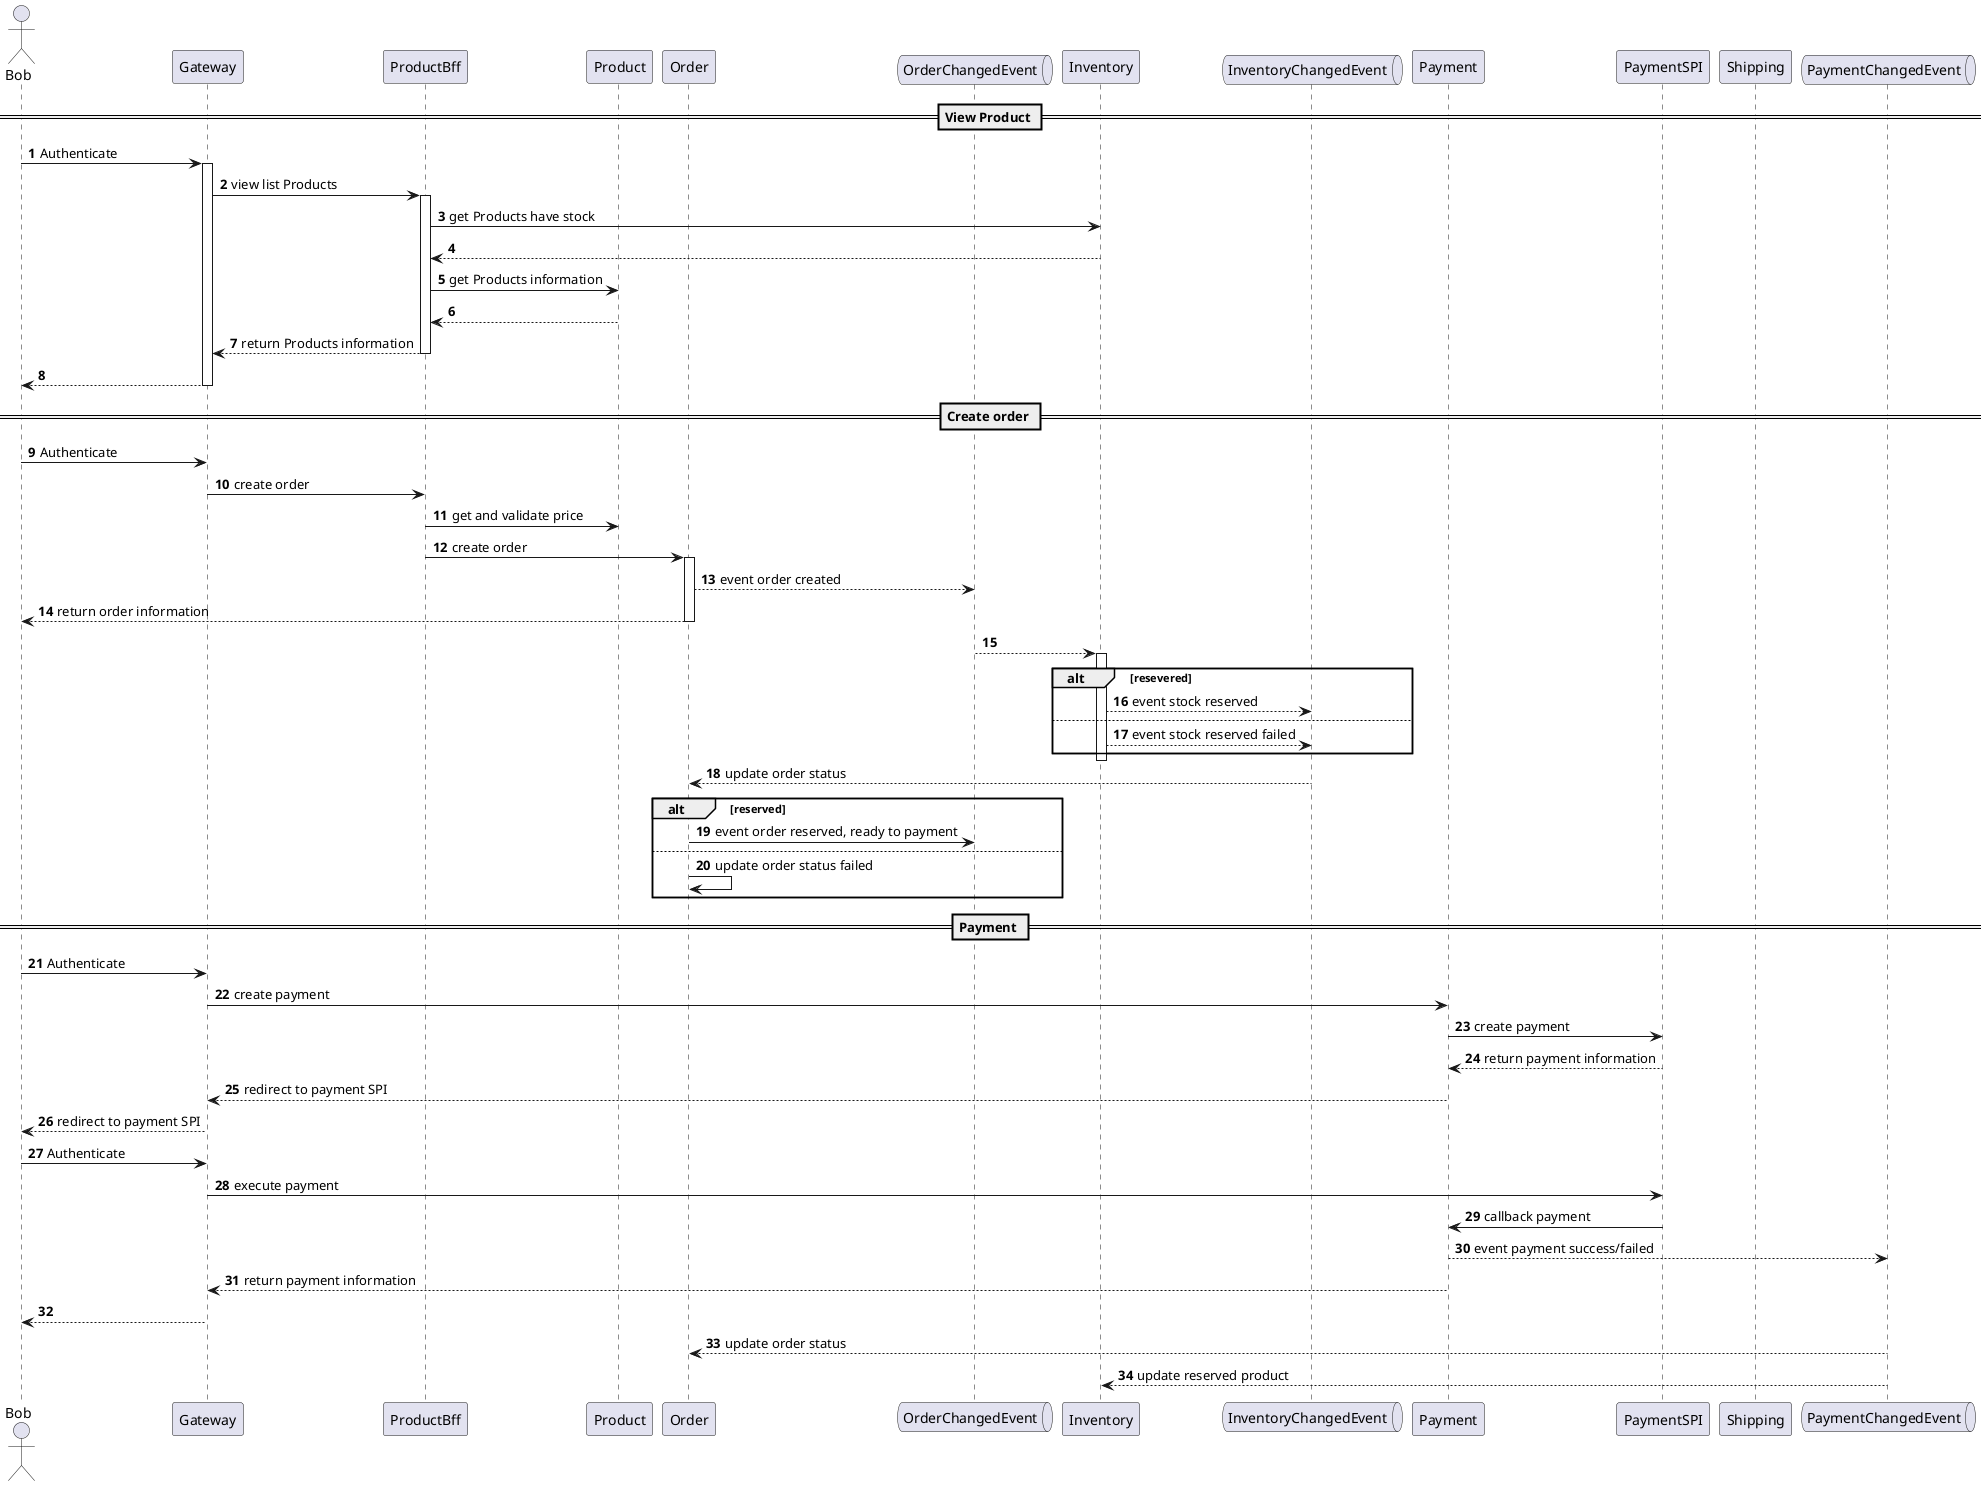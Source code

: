 @startuml
'https://plantuml.com/sequence-diagram

autonumber

actor Bob
participant Gateway
participant ProductBff
participant Product
participant Order
queue OrderChangedEvent
participant Inventory
queue InventoryChangedEvent
participant Payment
participant PaymentSPI
participant Shipping
queue PaymentChangedEvent

== View Product ==

Bob -> Gateway: Authenticate
activate Gateway
Gateway -> ProductBff: view list Products
activate ProductBff
  ProductBff -> Inventory: get Products have stock
  Inventory --> ProductBff
  ProductBff -> Product: get Products information
  Product --> ProductBff
ProductBff --> Gateway: return Products information
deactivate ProductBff
Gateway --> Bob
deactivate Gateway


== Create order ==
Bob -> Gateway: Authenticate
Gateway -> ProductBff: create order
ProductBff -> Product: get and validate price
ProductBff -> Order: create order
activate Order
Order --> OrderChangedEvent: event order created
Order --> Bob: return order information
deactivate Order


OrderChangedEvent  --> Inventory
activate Inventory
alt resevered
Inventory --> InventoryChangedEvent: event stock reserved
else
Inventory --> InventoryChangedEvent: event stock reserved failed
end
deactivate Inventory

InventoryChangedEvent --> Order: update order status
alt reserved
Order -> OrderChangedEvent: event order reserved, ready to payment
else
Order -> Order: update order status failed
end


== Payment ==

Bob -> Gateway: Authenticate
Gateway -> Payment: create payment
Payment -> PaymentSPI: create payment
PaymentSPI --> Payment: return payment information
Payment --> Gateway: redirect to payment SPI
Gateway --> Bob: redirect to payment SPI

Bob -> Gateway: Authenticate
Gateway -> PaymentSPI: execute payment
PaymentSPI -> Payment: callback payment
Payment --> PaymentChangedEvent: event payment success/failed
Payment --> Gateway: return payment information
Gateway --> Bob


PaymentChangedEvent --> Order: update order status
PaymentChangedEvent --> Inventory: update reserved product

@enduml